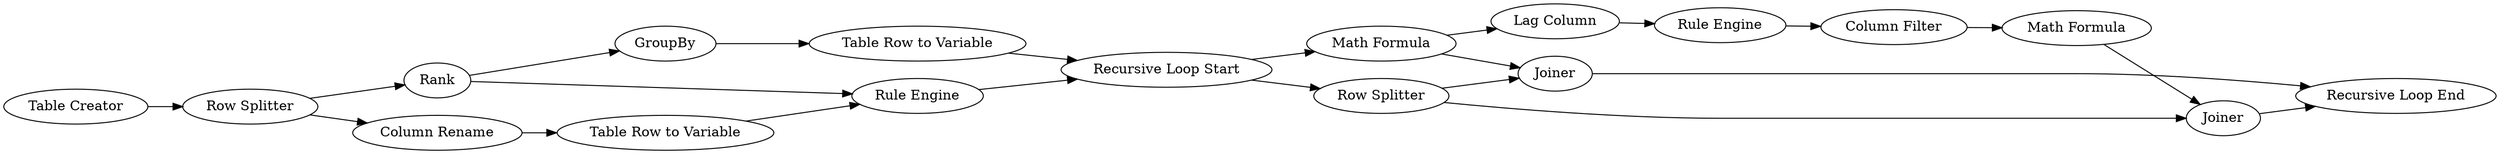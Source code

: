 digraph {
	"4503771149070361948_2418" [label="Math Formula"]
	"4503771149070361948_2429" [label="Lag Column"]
	"4503771149070361948_4" [label="Column Rename"]
	"4503771149070361948_2" [label="Row Splitter"]
	"4503771149070361948_2424" [label="Table Row to Variable"]
	"4503771149070361948_1" [label="Table Creator"]
	"4503771149070361948_2423" [label=GroupBy]
	"4503771149070361948_2417" [label=Joiner]
	"4503771149070361948_2427" [label="Math Formula"]
	"4503771149070361948_2430" [label="Column Filter"]
	"4503771149070361948_2432" [label="Recursive Loop End"]
	"4503771149070361948_2428" [label="Rule Engine"]
	"4503771149070361948_2426" [label="Rule Engine"]
	"4503771149070361948_2414" [label=Joiner]
	"4503771149070361948_2431" [label="Recursive Loop Start"]
	"4503771149070361948_32" [label="Row Splitter"]
	"4503771149070361948_8" [label=Rank]
	"4503771149070361948_3" [label="Table Row to Variable"]
	"4503771149070361948_2424" -> "4503771149070361948_2431"
	"4503771149070361948_2427" -> "4503771149070361948_2414"
	"4503771149070361948_3" -> "4503771149070361948_2426"
	"4503771149070361948_2423" -> "4503771149070361948_2424"
	"4503771149070361948_8" -> "4503771149070361948_2426"
	"4503771149070361948_2431" -> "4503771149070361948_32"
	"4503771149070361948_32" -> "4503771149070361948_2414"
	"4503771149070361948_4" -> "4503771149070361948_3"
	"4503771149070361948_2" -> "4503771149070361948_8"
	"4503771149070361948_2429" -> "4503771149070361948_2428"
	"4503771149070361948_2428" -> "4503771149070361948_2430"
	"4503771149070361948_2417" -> "4503771149070361948_2432"
	"4503771149070361948_2418" -> "4503771149070361948_2417"
	"4503771149070361948_8" -> "4503771149070361948_2423"
	"4503771149070361948_2414" -> "4503771149070361948_2432"
	"4503771149070361948_2430" -> "4503771149070361948_2418"
	"4503771149070361948_2" -> "4503771149070361948_4"
	"4503771149070361948_32" -> "4503771149070361948_2417"
	"4503771149070361948_1" -> "4503771149070361948_2"
	"4503771149070361948_2427" -> "4503771149070361948_2429"
	"4503771149070361948_2431" -> "4503771149070361948_2427"
	"4503771149070361948_2426" -> "4503771149070361948_2431"
	rankdir=LR
}
